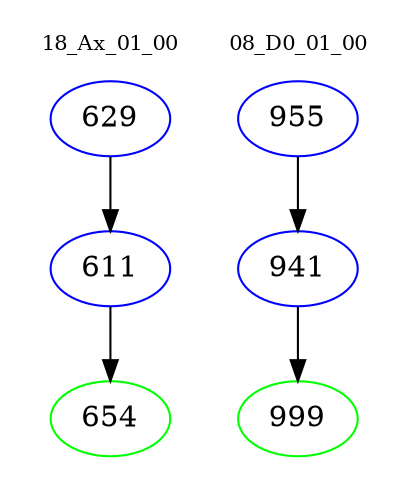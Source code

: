 digraph{
subgraph cluster_0 {
color = white
label = "18_Ax_01_00";
fontsize=10;
T0_629 [label="629", color="blue"]
T0_629 -> T0_611 [color="black"]
T0_611 [label="611", color="blue"]
T0_611 -> T0_654 [color="black"]
T0_654 [label="654", color="green"]
}
subgraph cluster_1 {
color = white
label = "08_D0_01_00";
fontsize=10;
T1_955 [label="955", color="blue"]
T1_955 -> T1_941 [color="black"]
T1_941 [label="941", color="blue"]
T1_941 -> T1_999 [color="black"]
T1_999 [label="999", color="green"]
}
}
